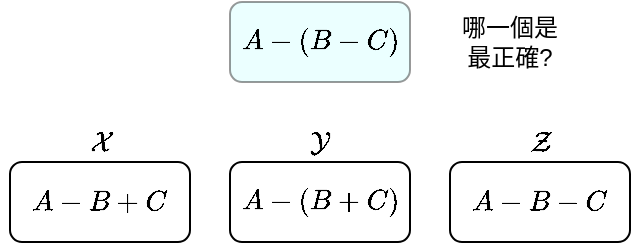 <mxfile version="15.9.4" type="github">
  <diagram id="bB7Jo88Dkk5dAmgTvR2b" name="Page-1">
    <mxGraphModel dx="368" dy="180" grid="1" gridSize="10" guides="1" tooltips="1" connect="1" arrows="1" fold="1" page="1" pageScale="1" pageWidth="827" pageHeight="1169" math="1" shadow="0">
      <root>
        <mxCell id="0" />
        <mxCell id="1" parent="0" />
        <mxCell id="x7hon7UcezSNEN2OE0OE-3" value="" style="rounded=1;whiteSpace=wrap;html=1;fillColor=#CCFFFF;gradientColor=none;gradientDirection=east;strokeColor=#000000;opacity=40;" vertex="1" parent="1">
          <mxGeometry x="140" y="160" width="90" height="40" as="geometry" />
        </mxCell>
        <mxCell id="x7hon7UcezSNEN2OE0OE-2" value="$$A-(B-C)$$" style="text;html=1;align=center;verticalAlign=middle;resizable=0;points=[];autosize=1;strokeColor=none;fillColor=none;gradientColor=#ffffff;opacity=0;" vertex="1" parent="1">
          <mxGeometry x="145" y="170" width="80" height="20" as="geometry" />
        </mxCell>
        <mxCell id="x7hon7UcezSNEN2OE0OE-4" value="$$A-B+C$$" style="rounded=1;whiteSpace=wrap;html=1;" vertex="1" parent="1">
          <mxGeometry x="30" y="240" width="90" height="40" as="geometry" />
        </mxCell>
        <mxCell id="x7hon7UcezSNEN2OE0OE-5" value="$$A-(B+C)$$" style="rounded=1;whiteSpace=wrap;html=1;" vertex="1" parent="1">
          <mxGeometry x="140" y="240" width="90" height="40" as="geometry" />
        </mxCell>
        <mxCell id="x7hon7UcezSNEN2OE0OE-6" value="$$A-B-C$$" style="rounded=1;whiteSpace=wrap;html=1;" vertex="1" parent="1">
          <mxGeometry x="250" y="240" width="90" height="40" as="geometry" />
        </mxCell>
        <mxCell id="x7hon7UcezSNEN2OE0OE-7" value="$$\mathcal{X}$$" style="text;html=1;align=center;verticalAlign=middle;resizable=0;points=[];autosize=1;strokeColor=none;fillColor=none;" vertex="1" parent="1">
          <mxGeometry x="25" y="220" width="100" height="20" as="geometry" />
        </mxCell>
        <mxCell id="x7hon7UcezSNEN2OE0OE-8" value="$$\mathcal{Y}$$" style="text;html=1;align=center;verticalAlign=middle;resizable=0;points=[];autosize=1;strokeColor=none;fillColor=none;" vertex="1" parent="1">
          <mxGeometry x="135" y="220" width="100" height="20" as="geometry" />
        </mxCell>
        <mxCell id="x7hon7UcezSNEN2OE0OE-9" value="$$\mathcal{Z}$$" style="text;html=1;align=center;verticalAlign=middle;resizable=0;points=[];autosize=1;strokeColor=none;fillColor=none;" vertex="1" parent="1">
          <mxGeometry x="245" y="220" width="100" height="20" as="geometry" />
        </mxCell>
        <mxCell id="x7hon7UcezSNEN2OE0OE-10" value="哪一個是最正確?" style="text;html=1;strokeColor=none;fillColor=none;align=center;verticalAlign=middle;whiteSpace=wrap;rounded=0;" vertex="1" parent="1">
          <mxGeometry x="250" y="165" width="60" height="30" as="geometry" />
        </mxCell>
      </root>
    </mxGraphModel>
  </diagram>
</mxfile>
